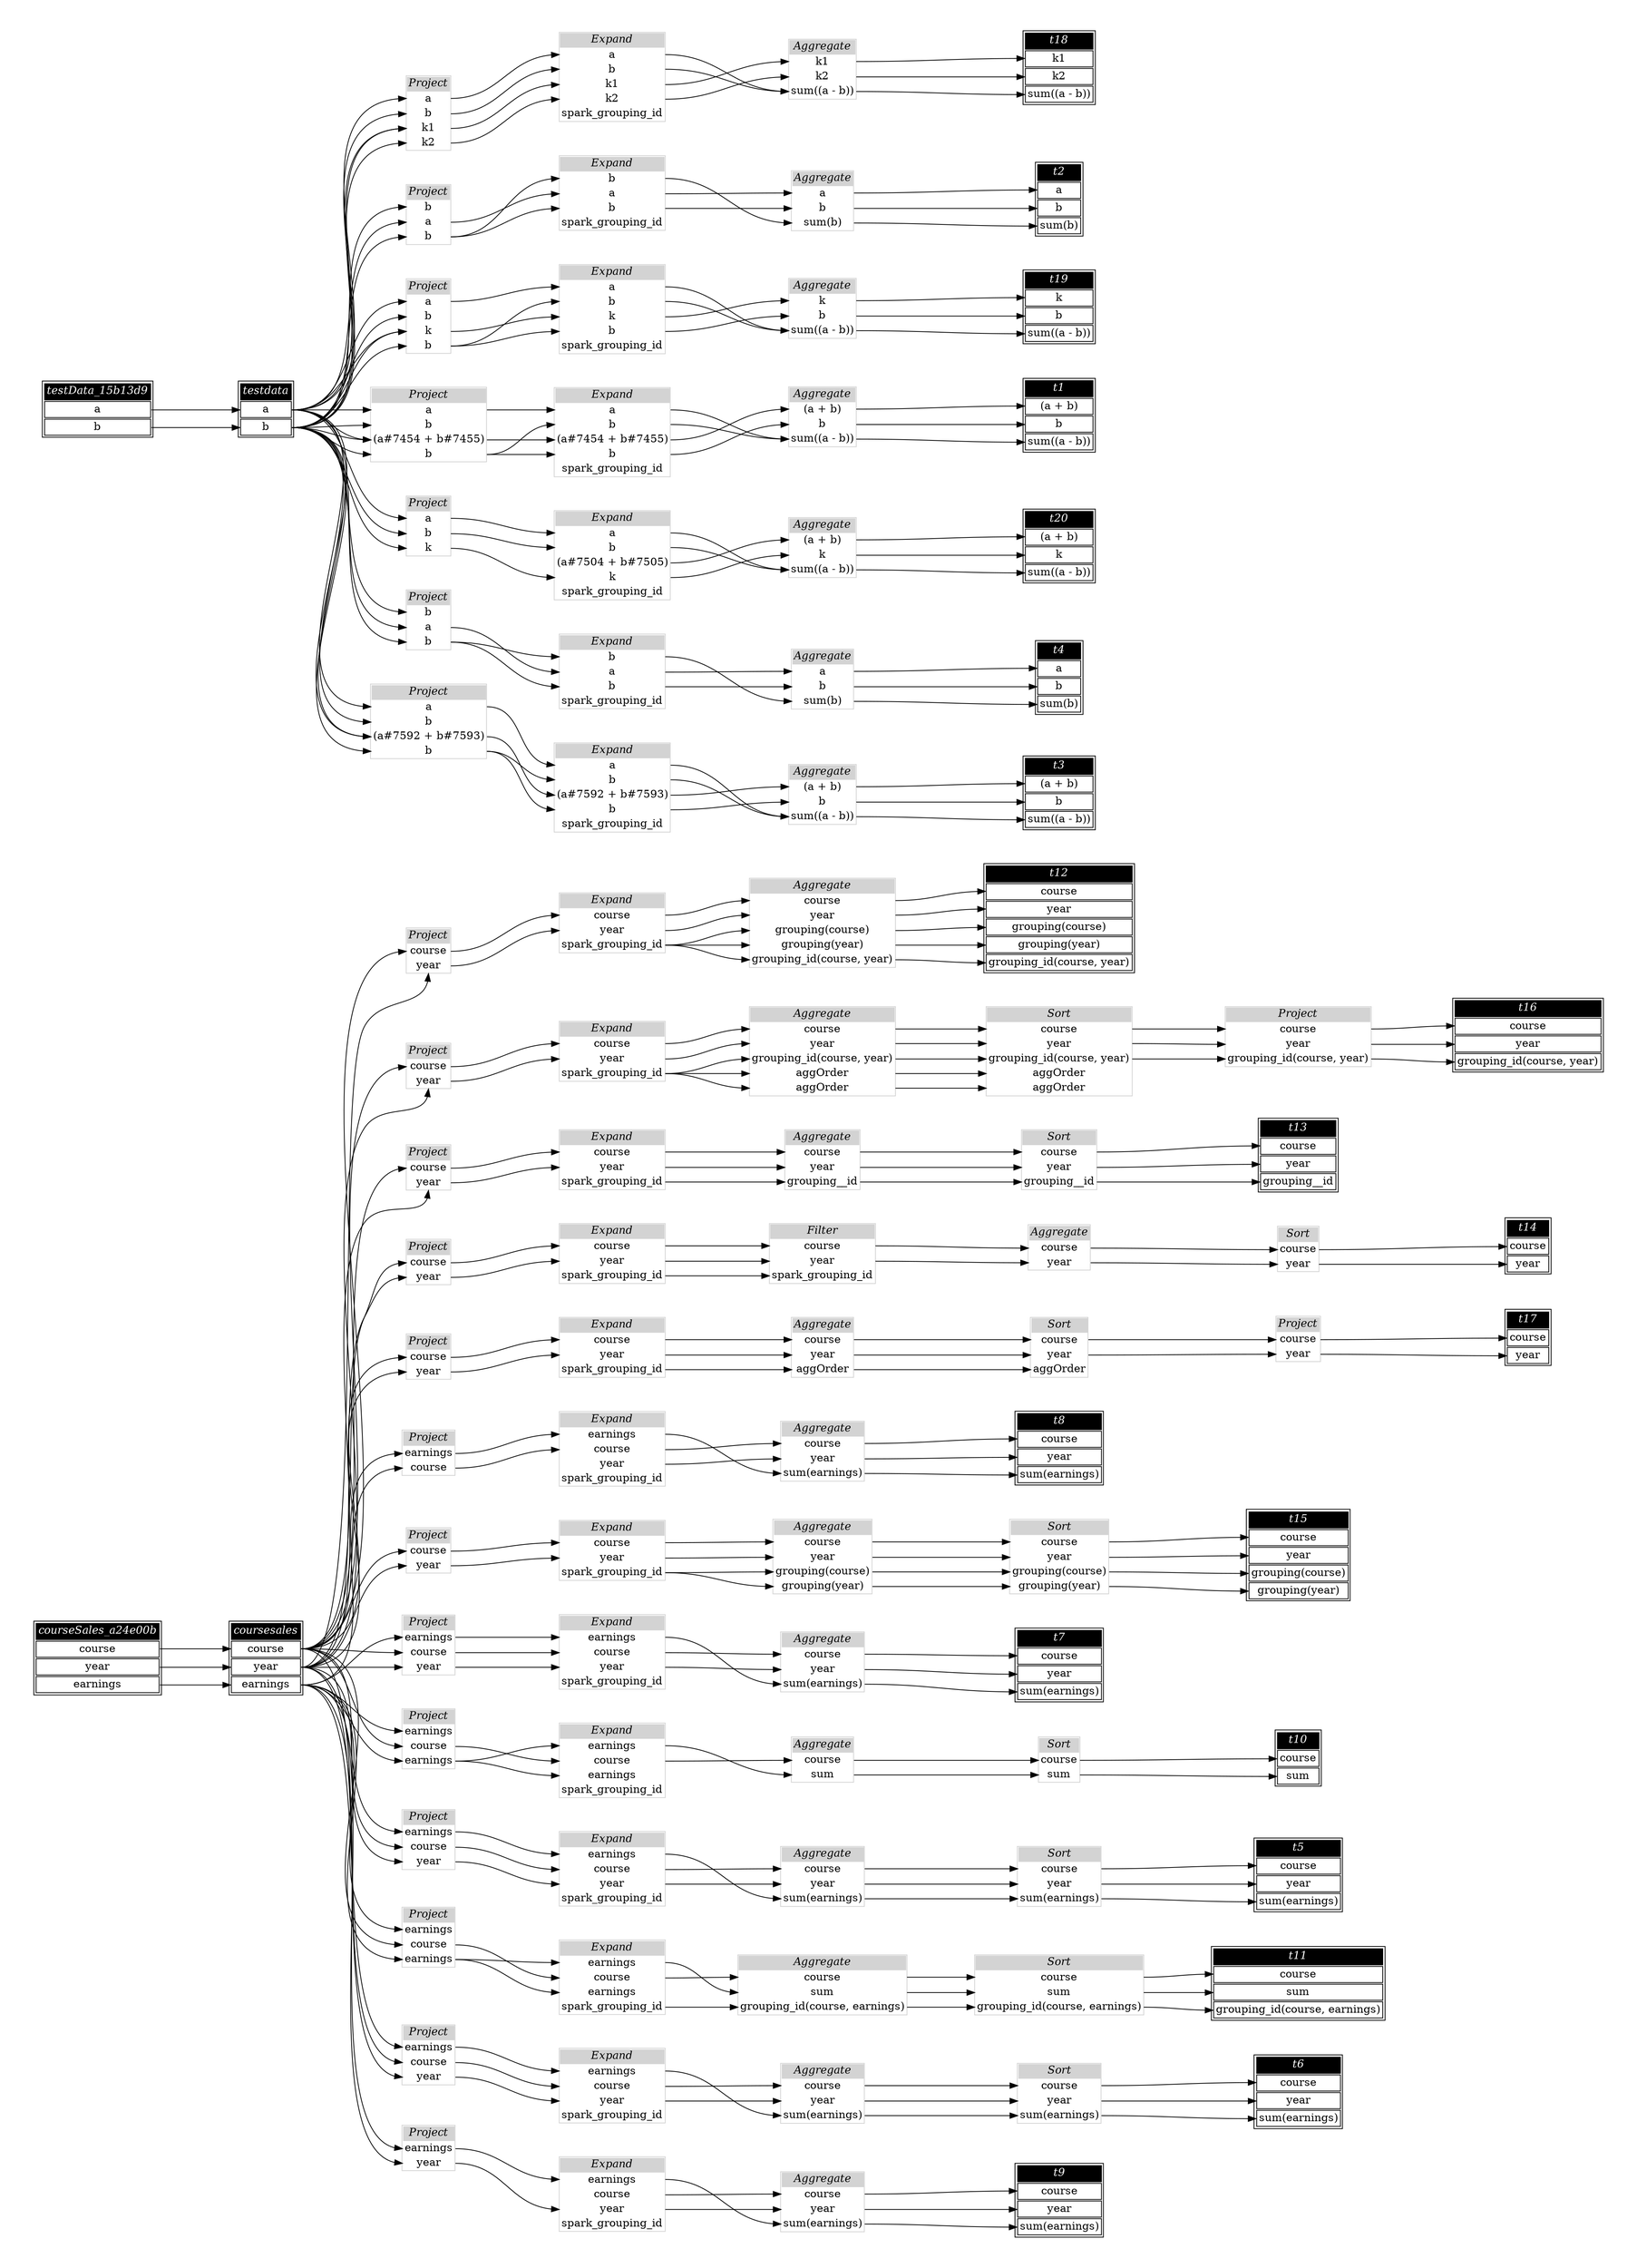 // Automatically generated by SQLFlowTestSuite


digraph {
  graph [pad="0.5" nodesep="0.5" ranksep="1" fontname="Helvetica" rankdir=LR];
  node [shape=plaintext]

  
"Aggregate_3bc7944" [label=<
<table color="lightgray" border="1" cellborder="0" cellspacing="0">
  <tr><td bgcolor="lightgray" port="nodeName"><i>Aggregate</i></td></tr>
  <tr><td port="0">course</td></tr>
<tr><td port="1">year</td></tr>
<tr><td port="2">grouping(course)</td></tr>
<tr><td port="3">grouping(year)</td></tr>
</table>>];
     

"Aggregate_3ddb0a1" [label=<
<table color="lightgray" border="1" cellborder="0" cellspacing="0">
  <tr><td bgcolor="lightgray" port="nodeName"><i>Aggregate</i></td></tr>
  <tr><td port="0">course</td></tr>
<tr><td port="1">year</td></tr>
<tr><td port="2">grouping_id(course, year)</td></tr>
<tr><td port="3">aggOrder</td></tr>
<tr><td port="4">aggOrder</td></tr>
</table>>];
     

"Aggregate_40a291a" [label=<
<table color="lightgray" border="1" cellborder="0" cellspacing="0">
  <tr><td bgcolor="lightgray" port="nodeName"><i>Aggregate</i></td></tr>
  <tr><td port="0">course</td></tr>
<tr><td port="1">sum</td></tr>
</table>>];
     

"Aggregate_4fb1f43" [label=<
<table color="lightgray" border="1" cellborder="0" cellspacing="0">
  <tr><td bgcolor="lightgray" port="nodeName"><i>Aggregate</i></td></tr>
  <tr><td port="0">course</td></tr>
<tr><td port="1">year</td></tr>
<tr><td port="2">sum(earnings)</td></tr>
</table>>];
     

"Aggregate_57fb184" [label=<
<table color="lightgray" border="1" cellborder="0" cellspacing="0">
  <tr><td bgcolor="lightgray" port="nodeName"><i>Aggregate</i></td></tr>
  <tr><td port="0">course</td></tr>
<tr><td port="1">year</td></tr>
</table>>];
     

"Aggregate_77b04f4" [label=<
<table color="lightgray" border="1" cellborder="0" cellspacing="0">
  <tr><td bgcolor="lightgray" port="nodeName"><i>Aggregate</i></td></tr>
  <tr><td port="0">course</td></tr>
<tr><td port="1">year</td></tr>
<tr><td port="2">sum(earnings)</td></tr>
</table>>];
     

"Aggregate_97860c2" [label=<
<table color="lightgray" border="1" cellborder="0" cellspacing="0">
  <tr><td bgcolor="lightgray" port="nodeName"><i>Aggregate</i></td></tr>
  <tr><td port="0">course</td></tr>
<tr><td port="1">year</td></tr>
<tr><td port="2">sum(earnings)</td></tr>
</table>>];
     

"Aggregate_9aaa7f1" [label=<
<table color="lightgray" border="1" cellborder="0" cellspacing="0">
  <tr><td bgcolor="lightgray" port="nodeName"><i>Aggregate</i></td></tr>
  <tr><td port="0">a</td></tr>
<tr><td port="1">b</td></tr>
<tr><td port="2">sum(b)</td></tr>
</table>>];
     

"Aggregate_a01f42f" [label=<
<table color="lightgray" border="1" cellborder="0" cellspacing="0">
  <tr><td bgcolor="lightgray" port="nodeName"><i>Aggregate</i></td></tr>
  <tr><td port="0">course</td></tr>
<tr><td port="1">year</td></tr>
<tr><td port="2">aggOrder</td></tr>
</table>>];
     

"Aggregate_a539ae7" [label=<
<table color="lightgray" border="1" cellborder="0" cellspacing="0">
  <tr><td bgcolor="lightgray" port="nodeName"><i>Aggregate</i></td></tr>
  <tr><td port="0">course</td></tr>
<tr><td port="1">sum</td></tr>
<tr><td port="2">grouping_id(course, earnings)</td></tr>
</table>>];
     

"Aggregate_b71d5c5" [label=<
<table color="lightgray" border="1" cellborder="0" cellspacing="0">
  <tr><td bgcolor="lightgray" port="nodeName"><i>Aggregate</i></td></tr>
  <tr><td port="0">(a + b)</td></tr>
<tr><td port="1">k</td></tr>
<tr><td port="2">sum((a - b))</td></tr>
</table>>];
     

"Aggregate_b8c4e73" [label=<
<table color="lightgray" border="1" cellborder="0" cellspacing="0">
  <tr><td bgcolor="lightgray" port="nodeName"><i>Aggregate</i></td></tr>
  <tr><td port="0">k1</td></tr>
<tr><td port="1">k2</td></tr>
<tr><td port="2">sum((a - b))</td></tr>
</table>>];
     

"Aggregate_be98f23" [label=<
<table color="lightgray" border="1" cellborder="0" cellspacing="0">
  <tr><td bgcolor="lightgray" port="nodeName"><i>Aggregate</i></td></tr>
  <tr><td port="0">course</td></tr>
<tr><td port="1">year</td></tr>
<tr><td port="2">grouping(course)</td></tr>
<tr><td port="3">grouping(year)</td></tr>
<tr><td port="4">grouping_id(course, year)</td></tr>
</table>>];
     

"Aggregate_c143694" [label=<
<table color="lightgray" border="1" cellborder="0" cellspacing="0">
  <tr><td bgcolor="lightgray" port="nodeName"><i>Aggregate</i></td></tr>
  <tr><td port="0">course</td></tr>
<tr><td port="1">year</td></tr>
<tr><td port="2">grouping__id</td></tr>
</table>>];
     

"Aggregate_c1e7a44" [label=<
<table color="lightgray" border="1" cellborder="0" cellspacing="0">
  <tr><td bgcolor="lightgray" port="nodeName"><i>Aggregate</i></td></tr>
  <tr><td port="0">course</td></tr>
<tr><td port="1">year</td></tr>
<tr><td port="2">sum(earnings)</td></tr>
</table>>];
     

"Aggregate_c9cb2c4" [label=<
<table color="lightgray" border="1" cellborder="0" cellspacing="0">
  <tr><td bgcolor="lightgray" port="nodeName"><i>Aggregate</i></td></tr>
  <tr><td port="0">(a + b)</td></tr>
<tr><td port="1">b</td></tr>
<tr><td port="2">sum((a - b))</td></tr>
</table>>];
     

"Aggregate_c9fb228" [label=<
<table color="lightgray" border="1" cellborder="0" cellspacing="0">
  <tr><td bgcolor="lightgray" port="nodeName"><i>Aggregate</i></td></tr>
  <tr><td port="0">a</td></tr>
<tr><td port="1">b</td></tr>
<tr><td port="2">sum(b)</td></tr>
</table>>];
     

"Aggregate_d1f08c4" [label=<
<table color="lightgray" border="1" cellborder="0" cellspacing="0">
  <tr><td bgcolor="lightgray" port="nodeName"><i>Aggregate</i></td></tr>
  <tr><td port="0">course</td></tr>
<tr><td port="1">year</td></tr>
<tr><td port="2">sum(earnings)</td></tr>
</table>>];
     

"Aggregate_ed7938b" [label=<
<table color="lightgray" border="1" cellborder="0" cellspacing="0">
  <tr><td bgcolor="lightgray" port="nodeName"><i>Aggregate</i></td></tr>
  <tr><td port="0">k</td></tr>
<tr><td port="1">b</td></tr>
<tr><td port="2">sum((a - b))</td></tr>
</table>>];
     

"Aggregate_eeea591" [label=<
<table color="lightgray" border="1" cellborder="0" cellspacing="0">
  <tr><td bgcolor="lightgray" port="nodeName"><i>Aggregate</i></td></tr>
  <tr><td port="0">(a + b)</td></tr>
<tr><td port="1">b</td></tr>
<tr><td port="2">sum((a - b))</td></tr>
</table>>];
     

"Expand_11898d8" [label=<
<table color="lightgray" border="1" cellborder="0" cellspacing="0">
  <tr><td bgcolor="lightgray" port="nodeName"><i>Expand</i></td></tr>
  <tr><td port="0">course</td></tr>
<tr><td port="1">year</td></tr>
<tr><td port="2">spark_grouping_id</td></tr>
</table>>];
     

"Expand_16d3c51" [label=<
<table color="lightgray" border="1" cellborder="0" cellspacing="0">
  <tr><td bgcolor="lightgray" port="nodeName"><i>Expand</i></td></tr>
  <tr><td port="0">earnings</td></tr>
<tr><td port="1">course</td></tr>
<tr><td port="2">earnings</td></tr>
<tr><td port="3">spark_grouping_id</td></tr>
</table>>];
     

"Expand_2053a60" [label=<
<table color="lightgray" border="1" cellborder="0" cellspacing="0">
  <tr><td bgcolor="lightgray" port="nodeName"><i>Expand</i></td></tr>
  <tr><td port="0">b</td></tr>
<tr><td port="1">a</td></tr>
<tr><td port="2">b</td></tr>
<tr><td port="3">spark_grouping_id</td></tr>
</table>>];
     

"Expand_28444e4" [label=<
<table color="lightgray" border="1" cellborder="0" cellspacing="0">
  <tr><td bgcolor="lightgray" port="nodeName"><i>Expand</i></td></tr>
  <tr><td port="0">earnings</td></tr>
<tr><td port="1">course</td></tr>
<tr><td port="2">year</td></tr>
<tr><td port="3">spark_grouping_id</td></tr>
</table>>];
     

"Expand_2927014" [label=<
<table color="lightgray" border="1" cellborder="0" cellspacing="0">
  <tr><td bgcolor="lightgray" port="nodeName"><i>Expand</i></td></tr>
  <tr><td port="0">course</td></tr>
<tr><td port="1">year</td></tr>
<tr><td port="2">spark_grouping_id</td></tr>
</table>>];
     

"Expand_2ea7391" [label=<
<table color="lightgray" border="1" cellborder="0" cellspacing="0">
  <tr><td bgcolor="lightgray" port="nodeName"><i>Expand</i></td></tr>
  <tr><td port="0">course</td></tr>
<tr><td port="1">year</td></tr>
<tr><td port="2">spark_grouping_id</td></tr>
</table>>];
     

"Expand_4518bac" [label=<
<table color="lightgray" border="1" cellborder="0" cellspacing="0">
  <tr><td bgcolor="lightgray" port="nodeName"><i>Expand</i></td></tr>
  <tr><td port="0">a</td></tr>
<tr><td port="1">b</td></tr>
<tr><td port="2">(a#7592 + b#7593)</td></tr>
<tr><td port="3">b</td></tr>
<tr><td port="4">spark_grouping_id</td></tr>
</table>>];
     

"Expand_7ad5c6b" [label=<
<table color="lightgray" border="1" cellborder="0" cellspacing="0">
  <tr><td bgcolor="lightgray" port="nodeName"><i>Expand</i></td></tr>
  <tr><td port="0">course</td></tr>
<tr><td port="1">year</td></tr>
<tr><td port="2">spark_grouping_id</td></tr>
</table>>];
     

"Expand_8b4843f" [label=<
<table color="lightgray" border="1" cellborder="0" cellspacing="0">
  <tr><td bgcolor="lightgray" port="nodeName"><i>Expand</i></td></tr>
  <tr><td port="0">earnings</td></tr>
<tr><td port="1">course</td></tr>
<tr><td port="2">year</td></tr>
<tr><td port="3">spark_grouping_id</td></tr>
</table>>];
     

"Expand_8c6f511" [label=<
<table color="lightgray" border="1" cellborder="0" cellspacing="0">
  <tr><td bgcolor="lightgray" port="nodeName"><i>Expand</i></td></tr>
  <tr><td port="0">earnings</td></tr>
<tr><td port="1">course</td></tr>
<tr><td port="2">year</td></tr>
<tr><td port="3">spark_grouping_id</td></tr>
</table>>];
     

"Expand_a2d669c" [label=<
<table color="lightgray" border="1" cellborder="0" cellspacing="0">
  <tr><td bgcolor="lightgray" port="nodeName"><i>Expand</i></td></tr>
  <tr><td port="0">a</td></tr>
<tr><td port="1">b</td></tr>
<tr><td port="2">(a#7504 + b#7505)</td></tr>
<tr><td port="3">k</td></tr>
<tr><td port="4">spark_grouping_id</td></tr>
</table>>];
     

"Expand_ab25451" [label=<
<table color="lightgray" border="1" cellborder="0" cellspacing="0">
  <tr><td bgcolor="lightgray" port="nodeName"><i>Expand</i></td></tr>
  <tr><td port="0">earnings</td></tr>
<tr><td port="1">course</td></tr>
<tr><td port="2">year</td></tr>
<tr><td port="3">spark_grouping_id</td></tr>
</table>>];
     

"Expand_c2dc500" [label=<
<table color="lightgray" border="1" cellborder="0" cellspacing="0">
  <tr><td bgcolor="lightgray" port="nodeName"><i>Expand</i></td></tr>
  <tr><td port="0">course</td></tr>
<tr><td port="1">year</td></tr>
<tr><td port="2">spark_grouping_id</td></tr>
</table>>];
     

"Expand_c48956a" [label=<
<table color="lightgray" border="1" cellborder="0" cellspacing="0">
  <tr><td bgcolor="lightgray" port="nodeName"><i>Expand</i></td></tr>
  <tr><td port="0">earnings</td></tr>
<tr><td port="1">course</td></tr>
<tr><td port="2">earnings</td></tr>
<tr><td port="3">spark_grouping_id</td></tr>
</table>>];
     

"Expand_cbfc589" [label=<
<table color="lightgray" border="1" cellborder="0" cellspacing="0">
  <tr><td bgcolor="lightgray" port="nodeName"><i>Expand</i></td></tr>
  <tr><td port="0">earnings</td></tr>
<tr><td port="1">course</td></tr>
<tr><td port="2">year</td></tr>
<tr><td port="3">spark_grouping_id</td></tr>
</table>>];
     

"Expand_d2382b6" [label=<
<table color="lightgray" border="1" cellborder="0" cellspacing="0">
  <tr><td bgcolor="lightgray" port="nodeName"><i>Expand</i></td></tr>
  <tr><td port="0">b</td></tr>
<tr><td port="1">a</td></tr>
<tr><td port="2">b</td></tr>
<tr><td port="3">spark_grouping_id</td></tr>
</table>>];
     

"Expand_d2914b4" [label=<
<table color="lightgray" border="1" cellborder="0" cellspacing="0">
  <tr><td bgcolor="lightgray" port="nodeName"><i>Expand</i></td></tr>
  <tr><td port="0">a</td></tr>
<tr><td port="1">b</td></tr>
<tr><td port="2">(a#7454 + b#7455)</td></tr>
<tr><td port="3">b</td></tr>
<tr><td port="4">spark_grouping_id</td></tr>
</table>>];
     

"Expand_dbe8dcf" [label=<
<table color="lightgray" border="1" cellborder="0" cellspacing="0">
  <tr><td bgcolor="lightgray" port="nodeName"><i>Expand</i></td></tr>
  <tr><td port="0">course</td></tr>
<tr><td port="1">year</td></tr>
<tr><td port="2">spark_grouping_id</td></tr>
</table>>];
     

"Expand_f1d5240" [label=<
<table color="lightgray" border="1" cellborder="0" cellspacing="0">
  <tr><td bgcolor="lightgray" port="nodeName"><i>Expand</i></td></tr>
  <tr><td port="0">a</td></tr>
<tr><td port="1">b</td></tr>
<tr><td port="2">k1</td></tr>
<tr><td port="3">k2</td></tr>
<tr><td port="4">spark_grouping_id</td></tr>
</table>>];
     

"Expand_fd0f107" [label=<
<table color="lightgray" border="1" cellborder="0" cellspacing="0">
  <tr><td bgcolor="lightgray" port="nodeName"><i>Expand</i></td></tr>
  <tr><td port="0">a</td></tr>
<tr><td port="1">b</td></tr>
<tr><td port="2">k</td></tr>
<tr><td port="3">b</td></tr>
<tr><td port="4">spark_grouping_id</td></tr>
</table>>];
     

"Filter_17b6867" [label=<
<table color="lightgray" border="1" cellborder="0" cellspacing="0">
  <tr><td bgcolor="lightgray" port="nodeName"><i>Filter</i></td></tr>
  <tr><td port="0">course</td></tr>
<tr><td port="1">year</td></tr>
<tr><td port="2">spark_grouping_id</td></tr>
</table>>];
     

"Project_07f76b4" [label=<
<table color="lightgray" border="1" cellborder="0" cellspacing="0">
  <tr><td bgcolor="lightgray" port="nodeName"><i>Project</i></td></tr>
  <tr><td port="0">course</td></tr>
<tr><td port="1">year</td></tr>
</table>>];
     

"Project_17e7393" [label=<
<table color="lightgray" border="1" cellborder="0" cellspacing="0">
  <tr><td bgcolor="lightgray" port="nodeName"><i>Project</i></td></tr>
  <tr><td port="0">earnings</td></tr>
<tr><td port="1">course</td></tr>
<tr><td port="2">year</td></tr>
</table>>];
     

"Project_21b2b61" [label=<
<table color="lightgray" border="1" cellborder="0" cellspacing="0">
  <tr><td bgcolor="lightgray" port="nodeName"><i>Project</i></td></tr>
  <tr><td port="0">earnings</td></tr>
<tr><td port="1">course</td></tr>
<tr><td port="2">earnings</td></tr>
</table>>];
     

"Project_249da13" [label=<
<table color="lightgray" border="1" cellborder="0" cellspacing="0">
  <tr><td bgcolor="lightgray" port="nodeName"><i>Project</i></td></tr>
  <tr><td port="0">course</td></tr>
<tr><td port="1">year</td></tr>
</table>>];
     

"Project_266531a" [label=<
<table color="lightgray" border="1" cellborder="0" cellspacing="0">
  <tr><td bgcolor="lightgray" port="nodeName"><i>Project</i></td></tr>
  <tr><td port="0">earnings</td></tr>
<tr><td port="1">year</td></tr>
</table>>];
     

"Project_34b8b4b" [label=<
<table color="lightgray" border="1" cellborder="0" cellspacing="0">
  <tr><td bgcolor="lightgray" port="nodeName"><i>Project</i></td></tr>
  <tr><td port="0">a</td></tr>
<tr><td port="1">b</td></tr>
<tr><td port="2">k1</td></tr>
<tr><td port="3">k2</td></tr>
</table>>];
     

"Project_375e3d2" [label=<
<table color="lightgray" border="1" cellborder="0" cellspacing="0">
  <tr><td bgcolor="lightgray" port="nodeName"><i>Project</i></td></tr>
  <tr><td port="0">course</td></tr>
<tr><td port="1">year</td></tr>
</table>>];
     

"Project_387715b" [label=<
<table color="lightgray" border="1" cellborder="0" cellspacing="0">
  <tr><td bgcolor="lightgray" port="nodeName"><i>Project</i></td></tr>
  <tr><td port="0">earnings</td></tr>
<tr><td port="1">course</td></tr>
<tr><td port="2">earnings</td></tr>
</table>>];
     

"Project_3ada4c5" [label=<
<table color="lightgray" border="1" cellborder="0" cellspacing="0">
  <tr><td bgcolor="lightgray" port="nodeName"><i>Project</i></td></tr>
  <tr><td port="0">course</td></tr>
<tr><td port="1">year</td></tr>
</table>>];
     

"Project_4e566a5" [label=<
<table color="lightgray" border="1" cellborder="0" cellspacing="0">
  <tr><td bgcolor="lightgray" port="nodeName"><i>Project</i></td></tr>
  <tr><td port="0">earnings</td></tr>
<tr><td port="1">course</td></tr>
<tr><td port="2">year</td></tr>
</table>>];
     

"Project_55b0059" [label=<
<table color="lightgray" border="1" cellborder="0" cellspacing="0">
  <tr><td bgcolor="lightgray" port="nodeName"><i>Project</i></td></tr>
  <tr><td port="0">b</td></tr>
<tr><td port="1">a</td></tr>
<tr><td port="2">b</td></tr>
</table>>];
     

"Project_5e86fe9" [label=<
<table color="lightgray" border="1" cellborder="0" cellspacing="0">
  <tr><td bgcolor="lightgray" port="nodeName"><i>Project</i></td></tr>
  <tr><td port="0">a</td></tr>
<tr><td port="1">b</td></tr>
<tr><td port="2">k</td></tr>
<tr><td port="3">b</td></tr>
</table>>];
     

"Project_606fcb8" [label=<
<table color="lightgray" border="1" cellborder="0" cellspacing="0">
  <tr><td bgcolor="lightgray" port="nodeName"><i>Project</i></td></tr>
  <tr><td port="0">course</td></tr>
<tr><td port="1">year</td></tr>
</table>>];
     

"Project_62206b3" [label=<
<table color="lightgray" border="1" cellborder="0" cellspacing="0">
  <tr><td bgcolor="lightgray" port="nodeName"><i>Project</i></td></tr>
  <tr><td port="0">a</td></tr>
<tr><td port="1">b</td></tr>
<tr><td port="2">(a#7454 + b#7455)</td></tr>
<tr><td port="3">b</td></tr>
</table>>];
     

"Project_6d3f3f6" [label=<
<table color="lightgray" border="1" cellborder="0" cellspacing="0">
  <tr><td bgcolor="lightgray" port="nodeName"><i>Project</i></td></tr>
  <tr><td port="0">a</td></tr>
<tr><td port="1">b</td></tr>
<tr><td port="2">k</td></tr>
</table>>];
     

"Project_872e287" [label=<
<table color="lightgray" border="1" cellborder="0" cellspacing="0">
  <tr><td bgcolor="lightgray" port="nodeName"><i>Project</i></td></tr>
  <tr><td port="0">course</td></tr>
<tr><td port="1">year</td></tr>
</table>>];
     

"Project_a547cf9" [label=<
<table color="lightgray" border="1" cellborder="0" cellspacing="0">
  <tr><td bgcolor="lightgray" port="nodeName"><i>Project</i></td></tr>
  <tr><td port="0">b</td></tr>
<tr><td port="1">a</td></tr>
<tr><td port="2">b</td></tr>
</table>>];
     

"Project_bdbf595" [label=<
<table color="lightgray" border="1" cellborder="0" cellspacing="0">
  <tr><td bgcolor="lightgray" port="nodeName"><i>Project</i></td></tr>
  <tr><td port="0">course</td></tr>
<tr><td port="1">year</td></tr>
<tr><td port="2">grouping_id(course, year)</td></tr>
</table>>];
     

"Project_c0375dd" [label=<
<table color="lightgray" border="1" cellborder="0" cellspacing="0">
  <tr><td bgcolor="lightgray" port="nodeName"><i>Project</i></td></tr>
  <tr><td port="0">a</td></tr>
<tr><td port="1">b</td></tr>
<tr><td port="2">(a#7592 + b#7593)</td></tr>
<tr><td port="3">b</td></tr>
</table>>];
     

"Project_cf45335" [label=<
<table color="lightgray" border="1" cellborder="0" cellspacing="0">
  <tr><td bgcolor="lightgray" port="nodeName"><i>Project</i></td></tr>
  <tr><td port="0">earnings</td></tr>
<tr><td port="1">course</td></tr>
<tr><td port="2">year</td></tr>
</table>>];
     

"Project_d140603" [label=<
<table color="lightgray" border="1" cellborder="0" cellspacing="0">
  <tr><td bgcolor="lightgray" port="nodeName"><i>Project</i></td></tr>
  <tr><td port="0">course</td></tr>
<tr><td port="1">year</td></tr>
</table>>];
     

"Project_f0a29d4" [label=<
<table color="lightgray" border="1" cellborder="0" cellspacing="0">
  <tr><td bgcolor="lightgray" port="nodeName"><i>Project</i></td></tr>
  <tr><td port="0">earnings</td></tr>
<tr><td port="1">course</td></tr>
</table>>];
     

"Sort_3791135" [label=<
<table color="lightgray" border="1" cellborder="0" cellspacing="0">
  <tr><td bgcolor="lightgray" port="nodeName"><i>Sort</i></td></tr>
  <tr><td port="0">course</td></tr>
<tr><td port="1">sum</td></tr>
</table>>];
     

"Sort_678f349" [label=<
<table color="lightgray" border="1" cellborder="0" cellspacing="0">
  <tr><td bgcolor="lightgray" port="nodeName"><i>Sort</i></td></tr>
  <tr><td port="0">course</td></tr>
<tr><td port="1">year</td></tr>
<tr><td port="2">grouping_id(course, year)</td></tr>
<tr><td port="3">aggOrder</td></tr>
<tr><td port="4">aggOrder</td></tr>
</table>>];
     

"Sort_6c58b4a" [label=<
<table color="lightgray" border="1" cellborder="0" cellspacing="0">
  <tr><td bgcolor="lightgray" port="nodeName"><i>Sort</i></td></tr>
  <tr><td port="0">course</td></tr>
<tr><td port="1">sum</td></tr>
<tr><td port="2">grouping_id(course, earnings)</td></tr>
</table>>];
     

"Sort_7e4575d" [label=<
<table color="lightgray" border="1" cellborder="0" cellspacing="0">
  <tr><td bgcolor="lightgray" port="nodeName"><i>Sort</i></td></tr>
  <tr><td port="0">course</td></tr>
<tr><td port="1">year</td></tr>
<tr><td port="2">sum(earnings)</td></tr>
</table>>];
     

"Sort_851550c" [label=<
<table color="lightgray" border="1" cellborder="0" cellspacing="0">
  <tr><td bgcolor="lightgray" port="nodeName"><i>Sort</i></td></tr>
  <tr><td port="0">course</td></tr>
<tr><td port="1">year</td></tr>
<tr><td port="2">aggOrder</td></tr>
</table>>];
     

"Sort_9304e28" [label=<
<table color="lightgray" border="1" cellborder="0" cellspacing="0">
  <tr><td bgcolor="lightgray" port="nodeName"><i>Sort</i></td></tr>
  <tr><td port="0">course</td></tr>
<tr><td port="1">year</td></tr>
<tr><td port="2">grouping__id</td></tr>
</table>>];
     

"Sort_a775e32" [label=<
<table color="lightgray" border="1" cellborder="0" cellspacing="0">
  <tr><td bgcolor="lightgray" port="nodeName"><i>Sort</i></td></tr>
  <tr><td port="0">course</td></tr>
<tr><td port="1">year</td></tr>
<tr><td port="2">sum(earnings)</td></tr>
</table>>];
     

"Sort_ba8c7f7" [label=<
<table color="lightgray" border="1" cellborder="0" cellspacing="0">
  <tr><td bgcolor="lightgray" port="nodeName"><i>Sort</i></td></tr>
  <tr><td port="0">course</td></tr>
<tr><td port="1">year</td></tr>
</table>>];
     

"Sort_f1aff26" [label=<
<table color="lightgray" border="1" cellborder="0" cellspacing="0">
  <tr><td bgcolor="lightgray" port="nodeName"><i>Sort</i></td></tr>
  <tr><td port="0">course</td></tr>
<tr><td port="1">year</td></tr>
<tr><td port="2">grouping(course)</td></tr>
<tr><td port="3">grouping(year)</td></tr>
</table>>];
     

"courseSales_a24e00b" [color="black" label=<
<table>
  <tr><td bgcolor="black" port="nodeName"><i><font color="white">courseSales_a24e00b</font></i></td></tr>
  <tr><td port="0">course</td></tr>
<tr><td port="1">year</td></tr>
<tr><td port="2">earnings</td></tr>
</table>>];
     

"coursesales" [color="black" label=<
<table>
  <tr><td bgcolor="black" port="nodeName"><i><font color="white">coursesales</font></i></td></tr>
  <tr><td port="0">course</td></tr>
<tr><td port="1">year</td></tr>
<tr><td port="2">earnings</td></tr>
</table>>];
     

"t1" [color="black" label=<
<table>
  <tr><td bgcolor="black" port="nodeName"><i><font color="white">t1</font></i></td></tr>
  <tr><td port="0">(a + b)</td></tr>
<tr><td port="1">b</td></tr>
<tr><td port="2">sum((a - b))</td></tr>
</table>>];
     

"t10" [color="black" label=<
<table>
  <tr><td bgcolor="black" port="nodeName"><i><font color="white">t10</font></i></td></tr>
  <tr><td port="0">course</td></tr>
<tr><td port="1">sum</td></tr>
</table>>];
     

"t11" [color="black" label=<
<table>
  <tr><td bgcolor="black" port="nodeName"><i><font color="white">t11</font></i></td></tr>
  <tr><td port="0">course</td></tr>
<tr><td port="1">sum</td></tr>
<tr><td port="2">grouping_id(course, earnings)</td></tr>
</table>>];
     

"t12" [color="black" label=<
<table>
  <tr><td bgcolor="black" port="nodeName"><i><font color="white">t12</font></i></td></tr>
  <tr><td port="0">course</td></tr>
<tr><td port="1">year</td></tr>
<tr><td port="2">grouping(course)</td></tr>
<tr><td port="3">grouping(year)</td></tr>
<tr><td port="4">grouping_id(course, year)</td></tr>
</table>>];
     

"t13" [color="black" label=<
<table>
  <tr><td bgcolor="black" port="nodeName"><i><font color="white">t13</font></i></td></tr>
  <tr><td port="0">course</td></tr>
<tr><td port="1">year</td></tr>
<tr><td port="2">grouping__id</td></tr>
</table>>];
     

"t14" [color="black" label=<
<table>
  <tr><td bgcolor="black" port="nodeName"><i><font color="white">t14</font></i></td></tr>
  <tr><td port="0">course</td></tr>
<tr><td port="1">year</td></tr>
</table>>];
     

"t15" [color="black" label=<
<table>
  <tr><td bgcolor="black" port="nodeName"><i><font color="white">t15</font></i></td></tr>
  <tr><td port="0">course</td></tr>
<tr><td port="1">year</td></tr>
<tr><td port="2">grouping(course)</td></tr>
<tr><td port="3">grouping(year)</td></tr>
</table>>];
     

"t16" [color="black" label=<
<table>
  <tr><td bgcolor="black" port="nodeName"><i><font color="white">t16</font></i></td></tr>
  <tr><td port="0">course</td></tr>
<tr><td port="1">year</td></tr>
<tr><td port="2">grouping_id(course, year)</td></tr>
</table>>];
     

"t17" [color="black" label=<
<table>
  <tr><td bgcolor="black" port="nodeName"><i><font color="white">t17</font></i></td></tr>
  <tr><td port="0">course</td></tr>
<tr><td port="1">year</td></tr>
</table>>];
     

"t18" [color="black" label=<
<table>
  <tr><td bgcolor="black" port="nodeName"><i><font color="white">t18</font></i></td></tr>
  <tr><td port="0">k1</td></tr>
<tr><td port="1">k2</td></tr>
<tr><td port="2">sum((a - b))</td></tr>
</table>>];
     

"t19" [color="black" label=<
<table>
  <tr><td bgcolor="black" port="nodeName"><i><font color="white">t19</font></i></td></tr>
  <tr><td port="0">k</td></tr>
<tr><td port="1">b</td></tr>
<tr><td port="2">sum((a - b))</td></tr>
</table>>];
     

"t2" [color="black" label=<
<table>
  <tr><td bgcolor="black" port="nodeName"><i><font color="white">t2</font></i></td></tr>
  <tr><td port="0">a</td></tr>
<tr><td port="1">b</td></tr>
<tr><td port="2">sum(b)</td></tr>
</table>>];
     

"t20" [color="black" label=<
<table>
  <tr><td bgcolor="black" port="nodeName"><i><font color="white">t20</font></i></td></tr>
  <tr><td port="0">(a + b)</td></tr>
<tr><td port="1">k</td></tr>
<tr><td port="2">sum((a - b))</td></tr>
</table>>];
     

"t3" [color="black" label=<
<table>
  <tr><td bgcolor="black" port="nodeName"><i><font color="white">t3</font></i></td></tr>
  <tr><td port="0">(a + b)</td></tr>
<tr><td port="1">b</td></tr>
<tr><td port="2">sum((a - b))</td></tr>
</table>>];
     

"t4" [color="black" label=<
<table>
  <tr><td bgcolor="black" port="nodeName"><i><font color="white">t4</font></i></td></tr>
  <tr><td port="0">a</td></tr>
<tr><td port="1">b</td></tr>
<tr><td port="2">sum(b)</td></tr>
</table>>];
     

"t5" [color="black" label=<
<table>
  <tr><td bgcolor="black" port="nodeName"><i><font color="white">t5</font></i></td></tr>
  <tr><td port="0">course</td></tr>
<tr><td port="1">year</td></tr>
<tr><td port="2">sum(earnings)</td></tr>
</table>>];
     

"t6" [color="black" label=<
<table>
  <tr><td bgcolor="black" port="nodeName"><i><font color="white">t6</font></i></td></tr>
  <tr><td port="0">course</td></tr>
<tr><td port="1">year</td></tr>
<tr><td port="2">sum(earnings)</td></tr>
</table>>];
     

"t7" [color="black" label=<
<table>
  <tr><td bgcolor="black" port="nodeName"><i><font color="white">t7</font></i></td></tr>
  <tr><td port="0">course</td></tr>
<tr><td port="1">year</td></tr>
<tr><td port="2">sum(earnings)</td></tr>
</table>>];
     

"t8" [color="black" label=<
<table>
  <tr><td bgcolor="black" port="nodeName"><i><font color="white">t8</font></i></td></tr>
  <tr><td port="0">course</td></tr>
<tr><td port="1">year</td></tr>
<tr><td port="2">sum(earnings)</td></tr>
</table>>];
     

"t9" [color="black" label=<
<table>
  <tr><td bgcolor="black" port="nodeName"><i><font color="white">t9</font></i></td></tr>
  <tr><td port="0">course</td></tr>
<tr><td port="1">year</td></tr>
<tr><td port="2">sum(earnings)</td></tr>
</table>>];
     

"testData_15b13d9" [color="black" label=<
<table>
  <tr><td bgcolor="black" port="nodeName"><i><font color="white">testData_15b13d9</font></i></td></tr>
  <tr><td port="0">a</td></tr>
<tr><td port="1">b</td></tr>
</table>>];
     

"testdata" [color="black" label=<
<table>
  <tr><td bgcolor="black" port="nodeName"><i><font color="white">testdata</font></i></td></tr>
  <tr><td port="0">a</td></tr>
<tr><td port="1">b</td></tr>
</table>>];
     
  "Aggregate_3bc7944":0 -> "Sort_f1aff26":0;
"Aggregate_3bc7944":1 -> "Sort_f1aff26":1;
"Aggregate_3bc7944":2 -> "Sort_f1aff26":2;
"Aggregate_3bc7944":3 -> "Sort_f1aff26":3;
"Aggregate_3ddb0a1":0 -> "Sort_678f349":0;
"Aggregate_3ddb0a1":1 -> "Sort_678f349":1;
"Aggregate_3ddb0a1":2 -> "Sort_678f349":2;
"Aggregate_3ddb0a1":3 -> "Sort_678f349":3;
"Aggregate_3ddb0a1":4 -> "Sort_678f349":4;
"Aggregate_40a291a":0 -> "Sort_3791135":0;
"Aggregate_40a291a":1 -> "Sort_3791135":1;
"Aggregate_4fb1f43":0 -> "t8":0;
"Aggregate_4fb1f43":1 -> "t8":1;
"Aggregate_4fb1f43":2 -> "t8":2;
"Aggregate_57fb184":0 -> "Sort_ba8c7f7":0;
"Aggregate_57fb184":1 -> "Sort_ba8c7f7":1;
"Aggregate_77b04f4":0 -> "t7":0;
"Aggregate_77b04f4":1 -> "t7":1;
"Aggregate_77b04f4":2 -> "t7":2;
"Aggregate_97860c2":0 -> "Sort_7e4575d":0;
"Aggregate_97860c2":1 -> "Sort_7e4575d":1;
"Aggregate_97860c2":2 -> "Sort_7e4575d":2;
"Aggregate_9aaa7f1":0 -> "t2":0;
"Aggregate_9aaa7f1":1 -> "t2":1;
"Aggregate_9aaa7f1":2 -> "t2":2;
"Aggregate_a01f42f":0 -> "Sort_851550c":0;
"Aggregate_a01f42f":1 -> "Sort_851550c":1;
"Aggregate_a01f42f":2 -> "Sort_851550c":2;
"Aggregate_a539ae7":0 -> "Sort_6c58b4a":0;
"Aggregate_a539ae7":1 -> "Sort_6c58b4a":1;
"Aggregate_a539ae7":2 -> "Sort_6c58b4a":2;
"Aggregate_b71d5c5":0 -> "t20":0;
"Aggregate_b71d5c5":1 -> "t20":1;
"Aggregate_b71d5c5":2 -> "t20":2;
"Aggregate_b8c4e73":0 -> "t18":0;
"Aggregate_b8c4e73":1 -> "t18":1;
"Aggregate_b8c4e73":2 -> "t18":2;
"Aggregate_be98f23":0 -> "t12":0;
"Aggregate_be98f23":1 -> "t12":1;
"Aggregate_be98f23":2 -> "t12":2;
"Aggregate_be98f23":3 -> "t12":3;
"Aggregate_be98f23":4 -> "t12":4;
"Aggregate_c143694":0 -> "Sort_9304e28":0;
"Aggregate_c143694":1 -> "Sort_9304e28":1;
"Aggregate_c143694":2 -> "Sort_9304e28":2;
"Aggregate_c1e7a44":0 -> "Sort_a775e32":0;
"Aggregate_c1e7a44":1 -> "Sort_a775e32":1;
"Aggregate_c1e7a44":2 -> "Sort_a775e32":2;
"Aggregate_c9cb2c4":0 -> "t1":0;
"Aggregate_c9cb2c4":1 -> "t1":1;
"Aggregate_c9cb2c4":2 -> "t1":2;
"Aggregate_c9fb228":0 -> "t4":0;
"Aggregate_c9fb228":1 -> "t4":1;
"Aggregate_c9fb228":2 -> "t4":2;
"Aggregate_d1f08c4":0 -> "t9":0;
"Aggregate_d1f08c4":1 -> "t9":1;
"Aggregate_d1f08c4":2 -> "t9":2;
"Aggregate_ed7938b":0 -> "t19":0;
"Aggregate_ed7938b":1 -> "t19":1;
"Aggregate_ed7938b":2 -> "t19":2;
"Aggregate_eeea591":0 -> "t3":0;
"Aggregate_eeea591":1 -> "t3":1;
"Aggregate_eeea591":2 -> "t3":2;
"Expand_11898d8":0 -> "Filter_17b6867":0;
"Expand_11898d8":1 -> "Filter_17b6867":1;
"Expand_11898d8":2 -> "Filter_17b6867":2;
"Expand_16d3c51":0 -> "Aggregate_40a291a":1;
"Expand_16d3c51":1 -> "Aggregate_40a291a":0;
"Expand_2053a60":0 -> "Aggregate_c9fb228":2;
"Expand_2053a60":1 -> "Aggregate_c9fb228":0;
"Expand_2053a60":2 -> "Aggregate_c9fb228":1;
"Expand_28444e4":0 -> "Aggregate_d1f08c4":2;
"Expand_28444e4":1 -> "Aggregate_d1f08c4":0;
"Expand_28444e4":2 -> "Aggregate_d1f08c4":1;
"Expand_2927014":0 -> "Aggregate_3bc7944":0;
"Expand_2927014":1 -> "Aggregate_3bc7944":1;
"Expand_2927014":2 -> "Aggregate_3bc7944":2;
"Expand_2927014":2 -> "Aggregate_3bc7944":3;
"Expand_2ea7391":0 -> "Aggregate_a01f42f":0;
"Expand_2ea7391":1 -> "Aggregate_a01f42f":1;
"Expand_2ea7391":2 -> "Aggregate_a01f42f":2;
"Expand_4518bac":0 -> "Aggregate_eeea591":2;
"Expand_4518bac":1 -> "Aggregate_eeea591":2;
"Expand_4518bac":2 -> "Aggregate_eeea591":0;
"Expand_4518bac":3 -> "Aggregate_eeea591":1;
"Expand_7ad5c6b":0 -> "Aggregate_c143694":0;
"Expand_7ad5c6b":1 -> "Aggregate_c143694":1;
"Expand_7ad5c6b":2 -> "Aggregate_c143694":2;
"Expand_8b4843f":0 -> "Aggregate_4fb1f43":2;
"Expand_8b4843f":1 -> "Aggregate_4fb1f43":0;
"Expand_8b4843f":2 -> "Aggregate_4fb1f43":1;
"Expand_8c6f511":0 -> "Aggregate_c1e7a44":2;
"Expand_8c6f511":1 -> "Aggregate_c1e7a44":0;
"Expand_8c6f511":2 -> "Aggregate_c1e7a44":1;
"Expand_a2d669c":0 -> "Aggregate_b71d5c5":2;
"Expand_a2d669c":1 -> "Aggregate_b71d5c5":2;
"Expand_a2d669c":2 -> "Aggregate_b71d5c5":0;
"Expand_a2d669c":3 -> "Aggregate_b71d5c5":1;
"Expand_ab25451":0 -> "Aggregate_77b04f4":2;
"Expand_ab25451":1 -> "Aggregate_77b04f4":0;
"Expand_ab25451":2 -> "Aggregate_77b04f4":1;
"Expand_c2dc500":0 -> "Aggregate_3ddb0a1":0;
"Expand_c2dc500":1 -> "Aggregate_3ddb0a1":1;
"Expand_c2dc500":2 -> "Aggregate_3ddb0a1":2;
"Expand_c2dc500":2 -> "Aggregate_3ddb0a1":3;
"Expand_c2dc500":2 -> "Aggregate_3ddb0a1":4;
"Expand_c48956a":0 -> "Aggregate_a539ae7":1;
"Expand_c48956a":1 -> "Aggregate_a539ae7":0;
"Expand_c48956a":3 -> "Aggregate_a539ae7":2;
"Expand_cbfc589":0 -> "Aggregate_97860c2":2;
"Expand_cbfc589":1 -> "Aggregate_97860c2":0;
"Expand_cbfc589":2 -> "Aggregate_97860c2":1;
"Expand_d2382b6":0 -> "Aggregate_9aaa7f1":2;
"Expand_d2382b6":1 -> "Aggregate_9aaa7f1":0;
"Expand_d2382b6":2 -> "Aggregate_9aaa7f1":1;
"Expand_d2914b4":0 -> "Aggregate_c9cb2c4":2;
"Expand_d2914b4":1 -> "Aggregate_c9cb2c4":2;
"Expand_d2914b4":2 -> "Aggregate_c9cb2c4":0;
"Expand_d2914b4":3 -> "Aggregate_c9cb2c4":1;
"Expand_dbe8dcf":0 -> "Aggregate_be98f23":0;
"Expand_dbe8dcf":1 -> "Aggregate_be98f23":1;
"Expand_dbe8dcf":2 -> "Aggregate_be98f23":2;
"Expand_dbe8dcf":2 -> "Aggregate_be98f23":3;
"Expand_dbe8dcf":2 -> "Aggregate_be98f23":4;
"Expand_f1d5240":0 -> "Aggregate_b8c4e73":2;
"Expand_f1d5240":1 -> "Aggregate_b8c4e73":2;
"Expand_f1d5240":2 -> "Aggregate_b8c4e73":0;
"Expand_f1d5240":3 -> "Aggregate_b8c4e73":1;
"Expand_fd0f107":0 -> "Aggregate_ed7938b":2;
"Expand_fd0f107":1 -> "Aggregate_ed7938b":2;
"Expand_fd0f107":2 -> "Aggregate_ed7938b":0;
"Expand_fd0f107":3 -> "Aggregate_ed7938b":1;
"Filter_17b6867":0 -> "Aggregate_57fb184":0;
"Filter_17b6867":1 -> "Aggregate_57fb184":1;
"Project_07f76b4":0 -> "Expand_dbe8dcf":0;
"Project_07f76b4":1 -> "Expand_dbe8dcf":1;
"Project_17e7393":0 -> "Expand_cbfc589":0;
"Project_17e7393":1 -> "Expand_cbfc589":1;
"Project_17e7393":2 -> "Expand_cbfc589":2;
"Project_21b2b61":1 -> "Expand_c48956a":1;
"Project_21b2b61":2 -> "Expand_c48956a":0;
"Project_21b2b61":2 -> "Expand_c48956a":2;
"Project_249da13":0 -> "Expand_c2dc500":0;
"Project_249da13":1 -> "Expand_c2dc500":1;
"Project_266531a":0 -> "Expand_28444e4":0;
"Project_266531a":1 -> "Expand_28444e4":2;
"Project_34b8b4b":0 -> "Expand_f1d5240":0;
"Project_34b8b4b":1 -> "Expand_f1d5240":1;
"Project_34b8b4b":2 -> "Expand_f1d5240":2;
"Project_34b8b4b":3 -> "Expand_f1d5240":3;
"Project_375e3d2":0 -> "Expand_7ad5c6b":0;
"Project_375e3d2":1 -> "Expand_7ad5c6b":1;
"Project_387715b":1 -> "Expand_16d3c51":1;
"Project_387715b":2 -> "Expand_16d3c51":0;
"Project_387715b":2 -> "Expand_16d3c51":2;
"Project_3ada4c5":0 -> "Expand_11898d8":0;
"Project_3ada4c5":1 -> "Expand_11898d8":1;
"Project_4e566a5":0 -> "Expand_ab25451":0;
"Project_4e566a5":1 -> "Expand_ab25451":1;
"Project_4e566a5":2 -> "Expand_ab25451":2;
"Project_55b0059":1 -> "Expand_d2382b6":1;
"Project_55b0059":2 -> "Expand_d2382b6":0;
"Project_55b0059":2 -> "Expand_d2382b6":2;
"Project_5e86fe9":0 -> "Expand_fd0f107":0;
"Project_5e86fe9":2 -> "Expand_fd0f107":2;
"Project_5e86fe9":3 -> "Expand_fd0f107":1;
"Project_5e86fe9":3 -> "Expand_fd0f107":3;
"Project_606fcb8":0 -> "t17":0;
"Project_606fcb8":1 -> "t17":1;
"Project_62206b3":0 -> "Expand_d2914b4":0;
"Project_62206b3":2 -> "Expand_d2914b4":2;
"Project_62206b3":3 -> "Expand_d2914b4":1;
"Project_62206b3":3 -> "Expand_d2914b4":3;
"Project_6d3f3f6":0 -> "Expand_a2d669c":0;
"Project_6d3f3f6":1 -> "Expand_a2d669c":1;
"Project_6d3f3f6":2 -> "Expand_a2d669c":3;
"Project_872e287":0 -> "Expand_2927014":0;
"Project_872e287":1 -> "Expand_2927014":1;
"Project_a547cf9":1 -> "Expand_2053a60":1;
"Project_a547cf9":2 -> "Expand_2053a60":0;
"Project_a547cf9":2 -> "Expand_2053a60":2;
"Project_bdbf595":0 -> "t16":0;
"Project_bdbf595":1 -> "t16":1;
"Project_bdbf595":2 -> "t16":2;
"Project_c0375dd":0 -> "Expand_4518bac":0;
"Project_c0375dd":2 -> "Expand_4518bac":2;
"Project_c0375dd":3 -> "Expand_4518bac":1;
"Project_c0375dd":3 -> "Expand_4518bac":3;
"Project_cf45335":0 -> "Expand_8c6f511":0;
"Project_cf45335":1 -> "Expand_8c6f511":1;
"Project_cf45335":2 -> "Expand_8c6f511":2;
"Project_d140603":0 -> "Expand_2ea7391":0;
"Project_d140603":1 -> "Expand_2ea7391":1;
"Project_f0a29d4":0 -> "Expand_8b4843f":0;
"Project_f0a29d4":1 -> "Expand_8b4843f":1;
"Sort_3791135":0 -> "t10":0;
"Sort_3791135":1 -> "t10":1;
"Sort_678f349":0 -> "Project_bdbf595":0;
"Sort_678f349":1 -> "Project_bdbf595":1;
"Sort_678f349":2 -> "Project_bdbf595":2;
"Sort_6c58b4a":0 -> "t11":0;
"Sort_6c58b4a":1 -> "t11":1;
"Sort_6c58b4a":2 -> "t11":2;
"Sort_7e4575d":0 -> "t5":0;
"Sort_7e4575d":1 -> "t5":1;
"Sort_7e4575d":2 -> "t5":2;
"Sort_851550c":0 -> "Project_606fcb8":0;
"Sort_851550c":1 -> "Project_606fcb8":1;
"Sort_9304e28":0 -> "t13":0;
"Sort_9304e28":1 -> "t13":1;
"Sort_9304e28":2 -> "t13":2;
"Sort_a775e32":0 -> "t6":0;
"Sort_a775e32":1 -> "t6":1;
"Sort_a775e32":2 -> "t6":2;
"Sort_ba8c7f7":0 -> "t14":0;
"Sort_ba8c7f7":1 -> "t14":1;
"Sort_f1aff26":0 -> "t15":0;
"Sort_f1aff26":1 -> "t15":1;
"Sort_f1aff26":2 -> "t15":2;
"Sort_f1aff26":3 -> "t15":3;
"courseSales_a24e00b":0 -> "coursesales":0;
"courseSales_a24e00b":1 -> "coursesales":1;
"courseSales_a24e00b":2 -> "coursesales":2;
"coursesales":0 -> "Project_07f76b4":0;
"coursesales":0 -> "Project_17e7393":1;
"coursesales":0 -> "Project_21b2b61":1;
"coursesales":0 -> "Project_249da13":0;
"coursesales":0 -> "Project_375e3d2":0;
"coursesales":0 -> "Project_387715b":1;
"coursesales":0 -> "Project_3ada4c5":0;
"coursesales":0 -> "Project_4e566a5":1;
"coursesales":0 -> "Project_872e287":0;
"coursesales":0 -> "Project_cf45335":1;
"coursesales":0 -> "Project_d140603":0;
"coursesales":0 -> "Project_f0a29d4":1;
"coursesales":1 -> "Project_07f76b4":1;
"coursesales":1 -> "Project_17e7393":2;
"coursesales":1 -> "Project_249da13":1;
"coursesales":1 -> "Project_266531a":1;
"coursesales":1 -> "Project_375e3d2":1;
"coursesales":1 -> "Project_3ada4c5":1;
"coursesales":1 -> "Project_4e566a5":2;
"coursesales":1 -> "Project_872e287":1;
"coursesales":1 -> "Project_cf45335":2;
"coursesales":1 -> "Project_d140603":1;
"coursesales":2 -> "Project_17e7393":0;
"coursesales":2 -> "Project_21b2b61":0;
"coursesales":2 -> "Project_21b2b61":2;
"coursesales":2 -> "Project_266531a":0;
"coursesales":2 -> "Project_387715b":0;
"coursesales":2 -> "Project_387715b":2;
"coursesales":2 -> "Project_4e566a5":0;
"coursesales":2 -> "Project_cf45335":0;
"coursesales":2 -> "Project_f0a29d4":0;
"testData_15b13d9":0 -> "testdata":0;
"testData_15b13d9":1 -> "testdata":1;
"testdata":0 -> "Project_34b8b4b":0;
"testdata":0 -> "Project_34b8b4b":2;
"testdata":0 -> "Project_55b0059":1;
"testdata":0 -> "Project_5e86fe9":0;
"testdata":0 -> "Project_5e86fe9":2;
"testdata":0 -> "Project_62206b3":0;
"testdata":0 -> "Project_62206b3":2;
"testdata":0 -> "Project_6d3f3f6":0;
"testdata":0 -> "Project_a547cf9":1;
"testdata":0 -> "Project_c0375dd":0;
"testdata":0 -> "Project_c0375dd":2;
"testdata":1 -> "Project_34b8b4b":1;
"testdata":1 -> "Project_34b8b4b":2;
"testdata":1 -> "Project_34b8b4b":3;
"testdata":1 -> "Project_55b0059":0;
"testdata":1 -> "Project_55b0059":2;
"testdata":1 -> "Project_5e86fe9":1;
"testdata":1 -> "Project_5e86fe9":2;
"testdata":1 -> "Project_5e86fe9":3;
"testdata":1 -> "Project_62206b3":1;
"testdata":1 -> "Project_62206b3":2;
"testdata":1 -> "Project_62206b3":3;
"testdata":1 -> "Project_6d3f3f6":1;
"testdata":1 -> "Project_6d3f3f6":2;
"testdata":1 -> "Project_a547cf9":0;
"testdata":1 -> "Project_a547cf9":2;
"testdata":1 -> "Project_c0375dd":1;
"testdata":1 -> "Project_c0375dd":2;
"testdata":1 -> "Project_c0375dd":3;
}
       